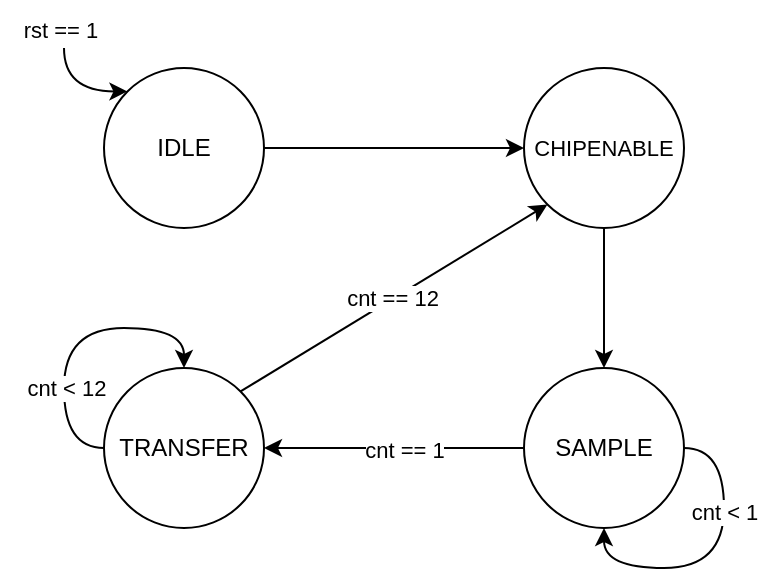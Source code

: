 <mxfile version="20.3.0" type="device"><diagram id="Od1I4hIAybg7suRXChdJ" name="Page-1"><mxGraphModel dx="788" dy="560" grid="1" gridSize="10" guides="1" tooltips="1" connect="1" arrows="1" fold="1" page="1" pageScale="1" pageWidth="827" pageHeight="1169" math="0" shadow="0"><root><mxCell id="0"/><mxCell id="1" parent="0"/><mxCell id="zbJS8cpGcQrJDLA4j_CZ-5" style="edgeStyle=orthogonalEdgeStyle;rounded=0;orthogonalLoop=1;jettySize=auto;html=1;exitX=1;exitY=0.5;exitDx=0;exitDy=0;entryX=0;entryY=0.5;entryDx=0;entryDy=0;" edge="1" parent="1" source="zbJS8cpGcQrJDLA4j_CZ-1" target="zbJS8cpGcQrJDLA4j_CZ-2"><mxGeometry relative="1" as="geometry"/></mxCell><mxCell id="zbJS8cpGcQrJDLA4j_CZ-13" style="edgeStyle=orthogonalEdgeStyle;curved=1;orthogonalLoop=1;jettySize=auto;html=1;exitX=0;exitY=0;exitDx=0;exitDy=0;fontSize=11;startArrow=classic;startFill=1;endArrow=none;endFill=0;" edge="1" parent="1" source="zbJS8cpGcQrJDLA4j_CZ-1"><mxGeometry relative="1" as="geometry"><mxPoint x="170" y="210" as="targetPoint"/></mxGeometry></mxCell><mxCell id="zbJS8cpGcQrJDLA4j_CZ-1" value="IDLE" style="ellipse;whiteSpace=wrap;html=1;aspect=fixed;" vertex="1" parent="1"><mxGeometry x="190" y="220" width="80" height="80" as="geometry"/></mxCell><mxCell id="zbJS8cpGcQrJDLA4j_CZ-6" style="edgeStyle=orthogonalEdgeStyle;rounded=0;orthogonalLoop=1;jettySize=auto;html=1;exitX=0.5;exitY=1;exitDx=0;exitDy=0;entryX=0.5;entryY=0;entryDx=0;entryDy=0;" edge="1" parent="1" source="zbJS8cpGcQrJDLA4j_CZ-2" target="zbJS8cpGcQrJDLA4j_CZ-3"><mxGeometry relative="1" as="geometry"/></mxCell><mxCell id="zbJS8cpGcQrJDLA4j_CZ-2" value="&lt;font style=&quot;font-size: 11px;&quot;&gt;CHIPENABLE&lt;br&gt;&lt;/font&gt;" style="ellipse;whiteSpace=wrap;html=1;aspect=fixed;" vertex="1" parent="1"><mxGeometry x="400" y="220" width="80" height="80" as="geometry"/></mxCell><mxCell id="zbJS8cpGcQrJDLA4j_CZ-7" style="edgeStyle=orthogonalEdgeStyle;rounded=0;orthogonalLoop=1;jettySize=auto;html=1;exitX=0;exitY=0.5;exitDx=0;exitDy=0;entryX=1;entryY=0.5;entryDx=0;entryDy=0;fontSize=11;" edge="1" parent="1" source="zbJS8cpGcQrJDLA4j_CZ-3" target="zbJS8cpGcQrJDLA4j_CZ-4"><mxGeometry relative="1" as="geometry"/></mxCell><mxCell id="zbJS8cpGcQrJDLA4j_CZ-16" value="cnt == 1" style="edgeLabel;html=1;align=center;verticalAlign=middle;resizable=0;points=[];fontSize=11;" vertex="1" connectable="0" parent="zbJS8cpGcQrJDLA4j_CZ-7"><mxGeometry x="-0.078" y="3" relative="1" as="geometry"><mxPoint y="-2" as="offset"/></mxGeometry></mxCell><mxCell id="zbJS8cpGcQrJDLA4j_CZ-3" value="SAMPLE" style="ellipse;whiteSpace=wrap;html=1;aspect=fixed;" vertex="1" parent="1"><mxGeometry x="400" y="370" width="80" height="80" as="geometry"/></mxCell><mxCell id="zbJS8cpGcQrJDLA4j_CZ-8" style="rounded=0;orthogonalLoop=1;jettySize=auto;html=1;exitX=1;exitY=0;exitDx=0;exitDy=0;entryX=0;entryY=1;entryDx=0;entryDy=0;fontSize=11;" edge="1" parent="1" source="zbJS8cpGcQrJDLA4j_CZ-4" target="zbJS8cpGcQrJDLA4j_CZ-2"><mxGeometry relative="1" as="geometry"/></mxCell><mxCell id="zbJS8cpGcQrJDLA4j_CZ-18" value="cnt == 12" style="edgeLabel;html=1;align=center;verticalAlign=middle;resizable=0;points=[];fontSize=11;" vertex="1" connectable="0" parent="zbJS8cpGcQrJDLA4j_CZ-8"><mxGeometry x="-0.01" y="1" relative="1" as="geometry"><mxPoint as="offset"/></mxGeometry></mxCell><mxCell id="zbJS8cpGcQrJDLA4j_CZ-4" value="TRANSFER" style="ellipse;whiteSpace=wrap;html=1;aspect=fixed;" vertex="1" parent="1"><mxGeometry x="190" y="370" width="80" height="80" as="geometry"/></mxCell><mxCell id="zbJS8cpGcQrJDLA4j_CZ-11" style="edgeStyle=orthogonalEdgeStyle;curved=1;orthogonalLoop=1;jettySize=auto;html=1;exitX=0;exitY=0.5;exitDx=0;exitDy=0;entryX=0.5;entryY=0;entryDx=0;entryDy=0;fontSize=11;" edge="1" parent="1" source="zbJS8cpGcQrJDLA4j_CZ-4" target="zbJS8cpGcQrJDLA4j_CZ-4"><mxGeometry relative="1" as="geometry"><Array as="points"><mxPoint x="170" y="410"/><mxPoint x="170" y="350"/><mxPoint x="230" y="350"/></Array></mxGeometry></mxCell><mxCell id="zbJS8cpGcQrJDLA4j_CZ-17" value="cnt &amp;lt; 12" style="edgeLabel;html=1;align=center;verticalAlign=middle;resizable=0;points=[];fontSize=11;" vertex="1" connectable="0" parent="zbJS8cpGcQrJDLA4j_CZ-11"><mxGeometry x="-0.371" y="-1" relative="1" as="geometry"><mxPoint as="offset"/></mxGeometry></mxCell><mxCell id="zbJS8cpGcQrJDLA4j_CZ-12" style="edgeStyle=orthogonalEdgeStyle;curved=1;orthogonalLoop=1;jettySize=auto;html=1;exitX=1;exitY=0.5;exitDx=0;exitDy=0;entryX=0.5;entryY=1;entryDx=0;entryDy=0;fontSize=11;" edge="1" parent="1" source="zbJS8cpGcQrJDLA4j_CZ-3" target="zbJS8cpGcQrJDLA4j_CZ-3"><mxGeometry relative="1" as="geometry"/></mxCell><mxCell id="zbJS8cpGcQrJDLA4j_CZ-15" value="cnt &amp;lt; 1" style="edgeLabel;html=1;align=center;verticalAlign=middle;resizable=0;points=[];fontSize=11;" vertex="1" connectable="0" parent="zbJS8cpGcQrJDLA4j_CZ-12"><mxGeometry x="-0.353" relative="1" as="geometry"><mxPoint as="offset"/></mxGeometry></mxCell><mxCell id="zbJS8cpGcQrJDLA4j_CZ-14" value="rst == 1" style="text;html=1;align=center;verticalAlign=middle;resizable=0;points=[];autosize=1;strokeColor=none;fillColor=none;fontSize=11;" vertex="1" parent="1"><mxGeometry x="138" y="186" width="60" height="30" as="geometry"/></mxCell></root></mxGraphModel></diagram></mxfile>